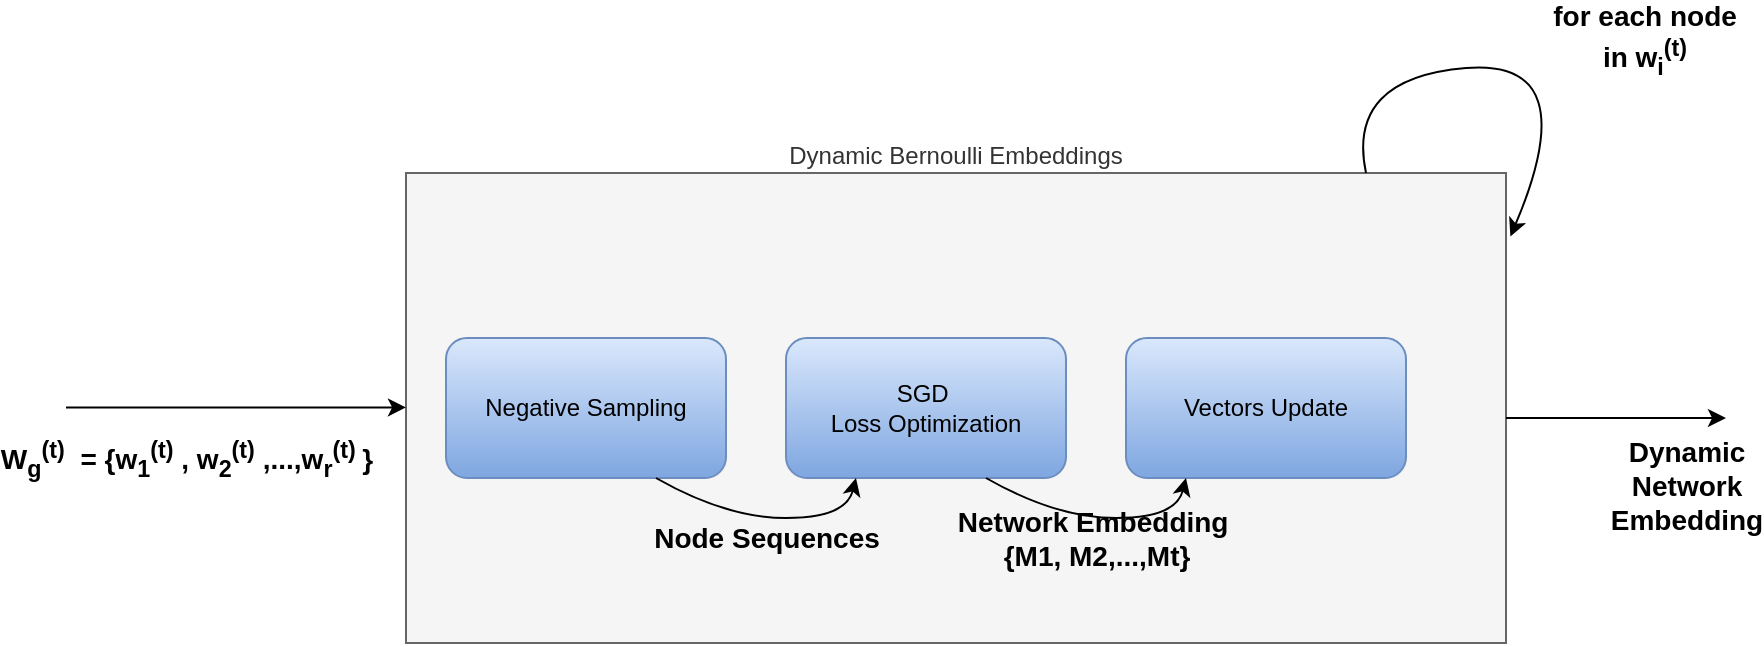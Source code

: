 <mxfile version="24.7.5">
  <diagram name="Page-1" id="Q8f--st9BYbmrqHcXDQI">
    <mxGraphModel dx="503" dy="293" grid="1" gridSize="10" guides="1" tooltips="1" connect="1" arrows="1" fold="1" page="1" pageScale="1" pageWidth="1169" pageHeight="827" math="0" shadow="0">
      <root>
        <mxCell id="0" />
        <mxCell id="1" parent="0" />
        <mxCell id="UAhTDfnkO_LT1UU-EM0x-3" value="Dynamic Bernoulli Embeddings" style="rounded=0;whiteSpace=wrap;html=1;labelPosition=center;verticalLabelPosition=top;align=center;verticalAlign=bottom;fillColor=#f5f5f5;strokeColor=#666666;fontColor=#333333;" parent="1" vertex="1">
          <mxGeometry x="450" y="257.5" width="550" height="235" as="geometry" />
        </mxCell>
        <mxCell id="UAhTDfnkO_LT1UU-EM0x-4" value="Negative Sampling" style="rounded=1;whiteSpace=wrap;html=1;fillColor=#dae8fc;gradientColor=#7ea6e0;strokeColor=#6c8ebf;" parent="1" vertex="1">
          <mxGeometry x="470" y="340" width="140" height="70" as="geometry" />
        </mxCell>
        <mxCell id="UAhTDfnkO_LT1UU-EM0x-5" value="SGD&amp;nbsp;&lt;br&gt;Loss Optimization" style="rounded=1;whiteSpace=wrap;html=1;fillColor=#dae8fc;gradientColor=#7ea6e0;strokeColor=#6c8ebf;" parent="1" vertex="1">
          <mxGeometry x="640" y="340" width="140" height="70" as="geometry" />
        </mxCell>
        <mxCell id="UAhTDfnkO_LT1UU-EM0x-6" value="Vectors Update" style="rounded=1;whiteSpace=wrap;html=1;fillColor=#dae8fc;gradientColor=#7ea6e0;strokeColor=#6c8ebf;" parent="1" vertex="1">
          <mxGeometry x="810" y="340" width="140" height="70" as="geometry" />
        </mxCell>
        <mxCell id="UAhTDfnkO_LT1UU-EM0x-8" value="" style="endArrow=classic;html=1;rounded=0;" parent="1" edge="1">
          <mxGeometry width="50" height="50" relative="1" as="geometry">
            <mxPoint x="280" y="374.71" as="sourcePoint" />
            <mxPoint x="450" y="374.71" as="targetPoint" />
          </mxGeometry>
        </mxCell>
        <mxCell id="UAhTDfnkO_LT1UU-EM0x-9" value="&lt;div style=&quot;direction: ltr;&quot;&gt;&lt;span style=&quot;background-color: initial;&quot;&gt;W&lt;/span&gt;&lt;sub style=&quot;background-color: initial;&quot;&gt;g&lt;/sub&gt;&lt;sup style=&quot;background-color: initial;&quot;&gt;(t)&lt;/sup&gt;&lt;span style=&quot;background-color: initial;&quot;&gt;&amp;nbsp;&amp;nbsp;= {w&lt;/span&gt;&lt;sub style=&quot;background-color: initial;&quot;&gt;1&lt;/sub&gt;&lt;sup style=&quot;background-color: initial;&quot;&gt;(t)&lt;/sup&gt;&lt;span style=&quot;background-color: initial;&quot;&gt;&amp;nbsp;, w&lt;/span&gt;&lt;sub style=&quot;background-color: initial;&quot;&gt;2&lt;/sub&gt;&lt;sup style=&quot;background-color: initial;&quot;&gt;(t)&lt;/sup&gt;&lt;span style=&quot;background-color: initial;&quot;&gt;&amp;nbsp;,...,w&lt;/span&gt;&lt;sub style=&quot;background-color: initial;&quot;&gt;r&lt;/sub&gt;&lt;sup style=&quot;background-color: initial;&quot;&gt;(t)&amp;nbsp;&lt;/sup&gt;&lt;span style=&quot;background-color: initial;&quot;&gt;}&lt;/span&gt;&lt;/div&gt;" style="edgeLabel;html=1;align=center;verticalAlign=middle;resizable=0;points=[];labelBackgroundColor=none;fontStyle=1;fontSize=14;" parent="UAhTDfnkO_LT1UU-EM0x-8" vertex="1" connectable="0">
          <mxGeometry x="-0.541" y="-1" relative="1" as="geometry">
            <mxPoint x="21" y="24" as="offset" />
          </mxGeometry>
        </mxCell>
        <mxCell id="UAhTDfnkO_LT1UU-EM0x-12" value="" style="curved=1;endArrow=classic;html=1;rounded=0;entryX=1.004;entryY=0.135;entryDx=0;entryDy=0;entryPerimeter=0;" parent="1" target="UAhTDfnkO_LT1UU-EM0x-3" edge="1">
          <mxGeometry width="50" height="50" relative="1" as="geometry">
            <mxPoint x="930" y="257.5" as="sourcePoint" />
            <mxPoint x="980" y="207.5" as="targetPoint" />
            <Array as="points">
              <mxPoint x="920" y="210" />
              <mxPoint x="1040" y="200" />
            </Array>
          </mxGeometry>
        </mxCell>
        <mxCell id="UAhTDfnkO_LT1UU-EM0x-13" value="for each node&lt;div style=&quot;font-size: 14px;&quot;&gt;in&amp;nbsp;&lt;span style=&quot;background-color: initial;&quot;&gt;w&lt;/span&gt;&lt;sub style=&quot;background-color: initial;&quot;&gt;i&lt;/sub&gt;&lt;sup style=&quot;background-color: initial;&quot;&gt;(t)&lt;/sup&gt;&lt;/div&gt;" style="edgeLabel;html=1;align=center;verticalAlign=middle;resizable=0;points=[];labelBackgroundColor=none;fontStyle=1;fontSize=14;" parent="UAhTDfnkO_LT1UU-EM0x-12" vertex="1" connectable="0">
          <mxGeometry x="0.039" y="-13" relative="1" as="geometry">
            <mxPoint x="59" y="-25" as="offset" />
          </mxGeometry>
        </mxCell>
        <mxCell id="UAhTDfnkO_LT1UU-EM0x-14" value="" style="curved=1;endArrow=classic;html=1;rounded=0;exitX=0.75;exitY=1;exitDx=0;exitDy=0;entryX=0.25;entryY=1;entryDx=0;entryDy=0;" parent="1" source="UAhTDfnkO_LT1UU-EM0x-4" target="UAhTDfnkO_LT1UU-EM0x-5" edge="1">
          <mxGeometry width="50" height="50" relative="1" as="geometry">
            <mxPoint x="670" y="440" as="sourcePoint" />
            <mxPoint x="720" y="390" as="targetPoint" />
            <Array as="points">
              <mxPoint x="610" y="430" />
              <mxPoint x="670" y="430" />
            </Array>
          </mxGeometry>
        </mxCell>
        <mxCell id="UAhTDfnkO_LT1UU-EM0x-15" value="Node Sequences" style="edgeLabel;html=1;align=center;verticalAlign=middle;resizable=0;points=[];labelBackgroundColor=none;fontStyle=1;fontSize=14;" parent="UAhTDfnkO_LT1UU-EM0x-14" vertex="1" connectable="0">
          <mxGeometry x="0.311" y="1" relative="1" as="geometry">
            <mxPoint x="-19" y="11" as="offset" />
          </mxGeometry>
        </mxCell>
        <mxCell id="UAhTDfnkO_LT1UU-EM0x-16" value="" style="curved=1;endArrow=classic;html=1;rounded=0;exitX=0.75;exitY=1;exitDx=0;exitDy=0;entryX=0.25;entryY=1;entryDx=0;entryDy=0;" parent="1" edge="1">
          <mxGeometry width="50" height="50" relative="1" as="geometry">
            <mxPoint x="740" y="410" as="sourcePoint" />
            <mxPoint x="840" y="410" as="targetPoint" />
            <Array as="points">
              <mxPoint x="775" y="430" />
              <mxPoint x="835" y="430" />
            </Array>
          </mxGeometry>
        </mxCell>
        <mxCell id="UAhTDfnkO_LT1UU-EM0x-17" value="Network Embedding&amp;nbsp;&lt;br style=&quot;font-size: 14px;&quot;&gt;{M1, M2,...,Mt}" style="edgeLabel;html=1;align=center;verticalAlign=middle;resizable=0;points=[];labelBackgroundColor=none;fontStyle=1;fontSize=14;" parent="UAhTDfnkO_LT1UU-EM0x-16" vertex="1" connectable="0">
          <mxGeometry x="0.311" y="1" relative="1" as="geometry">
            <mxPoint x="-19" y="11" as="offset" />
          </mxGeometry>
        </mxCell>
        <mxCell id="UAhTDfnkO_LT1UU-EM0x-20" value="" style="endArrow=classic;html=1;rounded=0;" parent="1" edge="1">
          <mxGeometry width="50" height="50" relative="1" as="geometry">
            <mxPoint x="1000" y="380" as="sourcePoint" />
            <mxPoint x="1110" y="380" as="targetPoint" />
          </mxGeometry>
        </mxCell>
        <mxCell id="UAhTDfnkO_LT1UU-EM0x-21" value="Dynamic&lt;br style=&quot;font-size: 14px;&quot;&gt;Network&lt;br style=&quot;font-size: 14px;&quot;&gt;Embedding" style="edgeLabel;html=1;align=center;verticalAlign=middle;resizable=0;points=[];labelBackgroundColor=none;fontStyle=1;fontSize=14;" parent="UAhTDfnkO_LT1UU-EM0x-20" vertex="1" connectable="0">
          <mxGeometry x="0.209" y="-1" relative="1" as="geometry">
            <mxPoint x="23" y="33" as="offset" />
          </mxGeometry>
        </mxCell>
      </root>
    </mxGraphModel>
  </diagram>
</mxfile>
